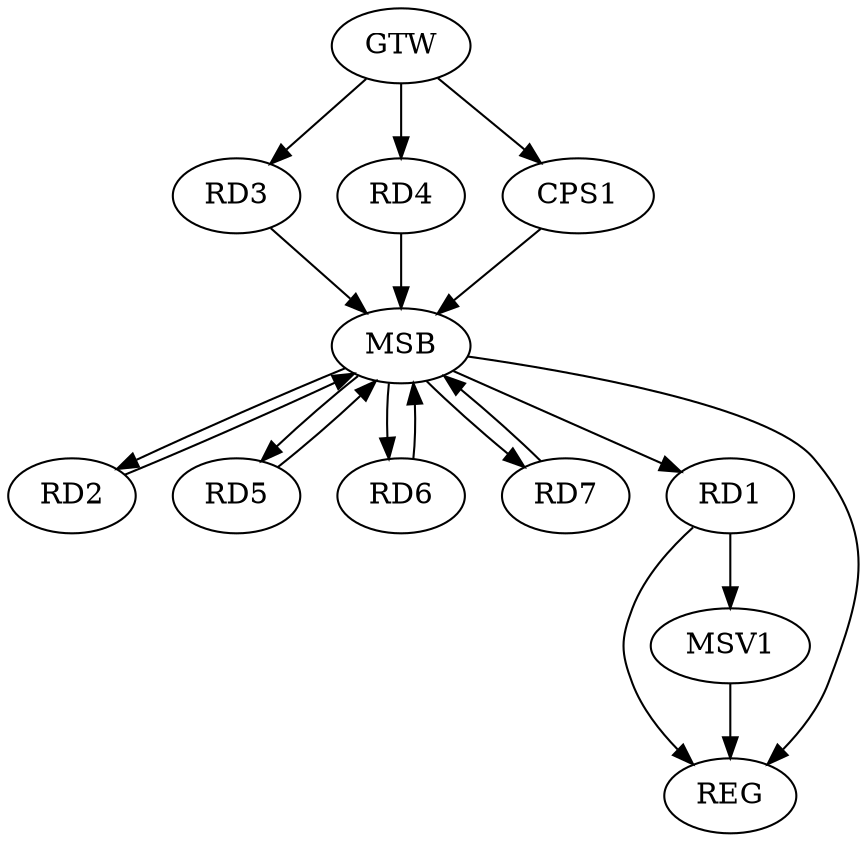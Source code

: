 strict digraph G {
  RD1 [ label="RD1" ];
  RD2 [ label="RD2" ];
  RD3 [ label="RD3" ];
  RD4 [ label="RD4" ];
  RD5 [ label="RD5" ];
  RD6 [ label="RD6" ];
  RD7 [ label="RD7" ];
  CPS1 [ label="CPS1" ];
  GTW [ label="GTW" ];
  REG [ label="REG" ];
  MSB [ label="MSB" ];
  MSV1 [ label="MSV1" ];
  GTW -> RD3;
  GTW -> RD4;
  GTW -> CPS1;
  RD1 -> REG;
  RD2 -> MSB;
  MSB -> REG;
  RD3 -> MSB;
  MSB -> RD7;
  RD4 -> MSB;
  MSB -> RD5;
  RD5 -> MSB;
  RD6 -> MSB;
  RD7 -> MSB;
  CPS1 -> MSB;
  MSB -> RD1;
  MSB -> RD2;
  MSB -> RD6;
  RD1 -> MSV1;
  MSV1 -> REG;
}
